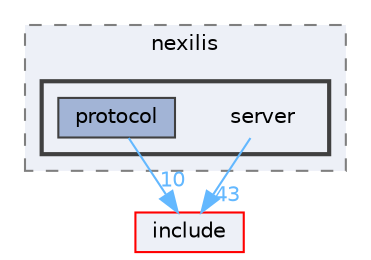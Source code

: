 digraph "src/nexilis/server"
{
 // LATEX_PDF_SIZE
  bgcolor="transparent";
  edge [fontname=Helvetica,fontsize=10,labelfontname=Helvetica,labelfontsize=10];
  node [fontname=Helvetica,fontsize=10,shape=box,height=0.2,width=0.4];
  compound=true
  subgraph clusterdir_def1bd74e9c2f20ccfd68e90a6fdaaf3 {
    graph [ bgcolor="#edf0f7", pencolor="grey50", label="nexilis", fontname=Helvetica,fontsize=10 style="filled,dashed", URL="dir_def1bd74e9c2f20ccfd68e90a6fdaaf3.html",tooltip=""]
  subgraph clusterdir_40ac4188545185531a1d21faeb472660 {
    graph [ bgcolor="#edf0f7", pencolor="grey25", label="", fontname=Helvetica,fontsize=10 style="filled,bold", URL="dir_40ac4188545185531a1d21faeb472660.html",tooltip=""]
    dir_40ac4188545185531a1d21faeb472660 [shape=plaintext, label="server"];
  dir_dba46edba29e0afd1ee38c0a5cbfa875 [label="protocol", fillcolor="#a2b4d6", color="grey25", style="filled", URL="dir_dba46edba29e0afd1ee38c0a5cbfa875.html",tooltip=""];
  }
  }
  dir_d44c64559bbebec7f509842c48db8b23 [label="include", fillcolor="#edf0f7", color="red", style="filled", URL="dir_d44c64559bbebec7f509842c48db8b23.html",tooltip=""];
  dir_40ac4188545185531a1d21faeb472660->dir_d44c64559bbebec7f509842c48db8b23 [headlabel="43", labeldistance=1.5 headhref="dir_000034_000013.html" href="dir_000034_000013.html" color="steelblue1" fontcolor="steelblue1"];
  dir_dba46edba29e0afd1ee38c0a5cbfa875->dir_d44c64559bbebec7f509842c48db8b23 [headlabel="10", labeldistance=1.5 headhref="dir_000030_000013.html" href="dir_000030_000013.html" color="steelblue1" fontcolor="steelblue1"];
}
